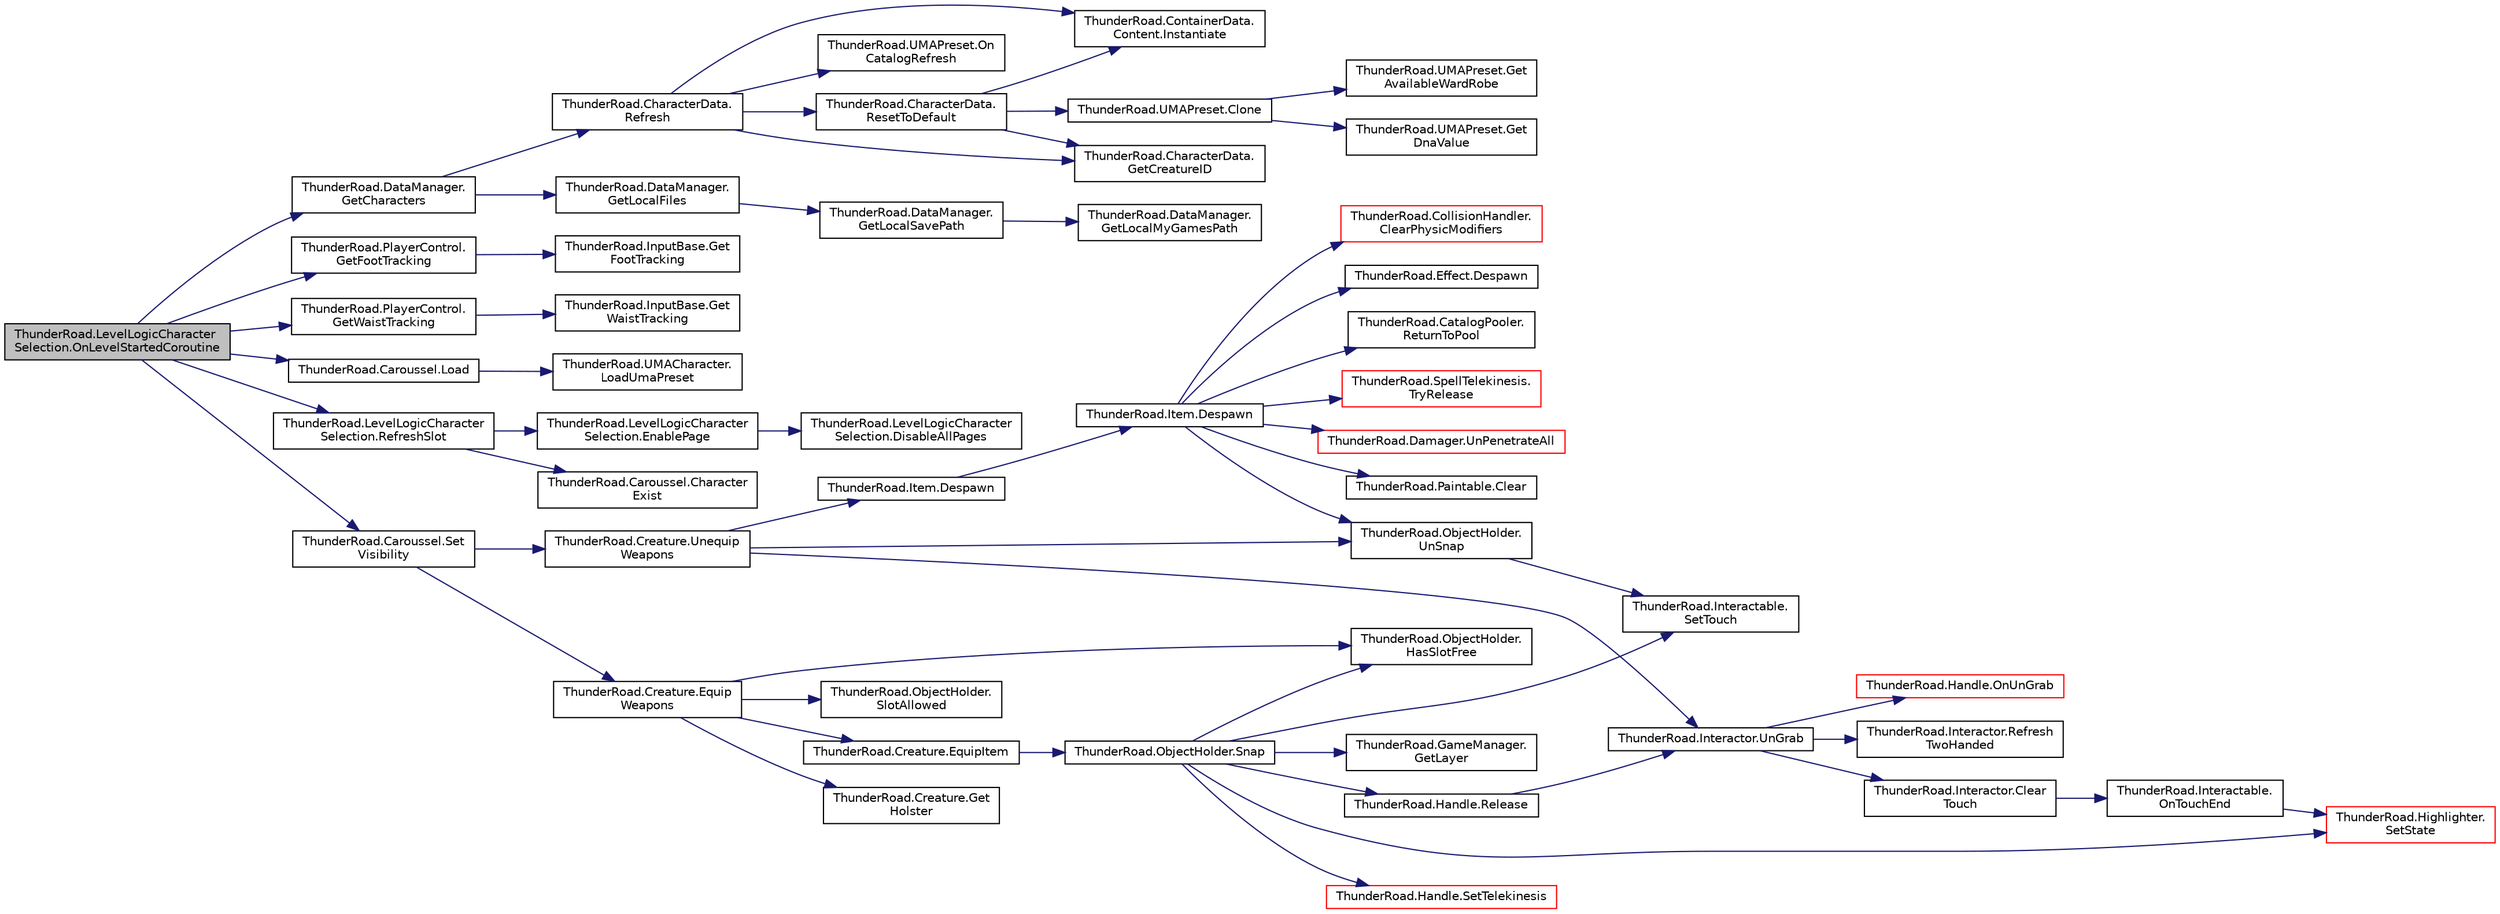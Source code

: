 digraph "ThunderRoad.LevelLogicCharacterSelection.OnLevelStartedCoroutine"
{
 // LATEX_PDF_SIZE
  edge [fontname="Helvetica",fontsize="10",labelfontname="Helvetica",labelfontsize="10"];
  node [fontname="Helvetica",fontsize="10",shape=record];
  rankdir="LR";
  Node1 [label="ThunderRoad.LevelLogicCharacter\lSelection.OnLevelStartedCoroutine",height=0.2,width=0.4,color="black", fillcolor="grey75", style="filled", fontcolor="black",tooltip="Called when [level started coroutine]."];
  Node1 -> Node2 [color="midnightblue",fontsize="10",style="solid",fontname="Helvetica"];
  Node2 [label="ThunderRoad.DataManager.\lGetCharacters",height=0.2,width=0.4,color="black", fillcolor="white", style="filled",URL="$class_thunder_road_1_1_data_manager.html#a4fe30ef9954d81384f37d87d41d5e233",tooltip="Gets the characters."];
  Node2 -> Node3 [color="midnightblue",fontsize="10",style="solid",fontname="Helvetica"];
  Node3 [label="ThunderRoad.DataManager.\lGetLocalFiles",height=0.2,width=0.4,color="black", fillcolor="white", style="filled",URL="$class_thunder_road_1_1_data_manager.html#acb07937cbb7f4be9f336406deba4cd11",tooltip="Gets the local files."];
  Node3 -> Node4 [color="midnightblue",fontsize="10",style="solid",fontname="Helvetica"];
  Node4 [label="ThunderRoad.DataManager.\lGetLocalSavePath",height=0.2,width=0.4,color="black", fillcolor="white", style="filled",URL="$class_thunder_road_1_1_data_manager.html#a30115c560573758abb0bc64ea9c24f17",tooltip="Gets the local save path."];
  Node4 -> Node5 [color="midnightblue",fontsize="10",style="solid",fontname="Helvetica"];
  Node5 [label="ThunderRoad.DataManager.\lGetLocalMyGamesPath",height=0.2,width=0.4,color="black", fillcolor="white", style="filled",URL="$class_thunder_road_1_1_data_manager.html#afcd74081b8ab8ed1db498162a4cdab56",tooltip="Gets the local my games path."];
  Node2 -> Node6 [color="midnightblue",fontsize="10",style="solid",fontname="Helvetica"];
  Node6 [label="ThunderRoad.CharacterData.\lRefresh",height=0.2,width=0.4,color="black", fillcolor="white", style="filled",URL="$class_thunder_road_1_1_character_data.html#a0cd96c580f64ff14da0bc6b7f6f9c075",tooltip="Refreshes this instance."];
  Node6 -> Node7 [color="midnightblue",fontsize="10",style="solid",fontname="Helvetica"];
  Node7 [label="ThunderRoad.CharacterData.\lGetCreatureID",height=0.2,width=0.4,color="black", fillcolor="white", style="filled",URL="$class_thunder_road_1_1_character_data.html#a59a5017394c29e81b6337c39f6573908",tooltip="Gets the creature identifier."];
  Node6 -> Node8 [color="midnightblue",fontsize="10",style="solid",fontname="Helvetica"];
  Node8 [label="ThunderRoad.ContainerData.\lContent.Instantiate",height=0.2,width=0.4,color="black", fillcolor="white", style="filled",URL="$class_thunder_road_1_1_container_data_1_1_content.html#a3129ed1891bc89dd1ec1002887f31d1b",tooltip="Instantiates this instance."];
  Node6 -> Node9 [color="midnightblue",fontsize="10",style="solid",fontname="Helvetica"];
  Node9 [label="ThunderRoad.UMAPreset.On\lCatalogRefresh",height=0.2,width=0.4,color="black", fillcolor="white", style="filled",URL="$class_thunder_road_1_1_u_m_a_preset.html#a71dbd62f7dab9ba819a2bb2c1050dee1",tooltip="Called when [catalog refresh]."];
  Node6 -> Node10 [color="midnightblue",fontsize="10",style="solid",fontname="Helvetica"];
  Node10 [label="ThunderRoad.CharacterData.\lResetToDefault",height=0.2,width=0.4,color="black", fillcolor="white", style="filled",URL="$class_thunder_road_1_1_character_data.html#aebf82ffd319f85ffe1cb5845e1dd9fec",tooltip="Resets to default."];
  Node10 -> Node11 [color="midnightblue",fontsize="10",style="solid",fontname="Helvetica"];
  Node11 [label="ThunderRoad.UMAPreset.Clone",height=0.2,width=0.4,color="black", fillcolor="white", style="filled",URL="$class_thunder_road_1_1_u_m_a_preset.html#a7c848abb747d4e0dc361485947904957",tooltip="Clones this instance."];
  Node11 -> Node12 [color="midnightblue",fontsize="10",style="solid",fontname="Helvetica"];
  Node12 [label="ThunderRoad.UMAPreset.Get\lAvailableWardRobe",height=0.2,width=0.4,color="black", fillcolor="white", style="filled",URL="$class_thunder_road_1_1_u_m_a_preset.html#ab22ab3e1d99809ed7cab7f7489434e16",tooltip="Gets the available ward robe."];
  Node11 -> Node13 [color="midnightblue",fontsize="10",style="solid",fontname="Helvetica"];
  Node13 [label="ThunderRoad.UMAPreset.Get\lDnaValue",height=0.2,width=0.4,color="black", fillcolor="white", style="filled",URL="$class_thunder_road_1_1_u_m_a_preset.html#acedceb3c36f3843136079ed694e35fae",tooltip="Gets the dna value."];
  Node10 -> Node7 [color="midnightblue",fontsize="10",style="solid",fontname="Helvetica"];
  Node10 -> Node8 [color="midnightblue",fontsize="10",style="solid",fontname="Helvetica"];
  Node1 -> Node14 [color="midnightblue",fontsize="10",style="solid",fontname="Helvetica"];
  Node14 [label="ThunderRoad.PlayerControl.\lGetFootTracking",height=0.2,width=0.4,color="black", fillcolor="white", style="filled",URL="$class_thunder_road_1_1_player_control.html#a67a914e31108598b664f7daa88734850",tooltip="Gets the foot tracking."];
  Node14 -> Node15 [color="midnightblue",fontsize="10",style="solid",fontname="Helvetica"];
  Node15 [label="ThunderRoad.InputBase.Get\lFootTracking",height=0.2,width=0.4,color="black", fillcolor="white", style="filled",URL="$class_thunder_road_1_1_input_base.html#a46bdc6bd1fe0a4fc72923af06c74afd3",tooltip="Gets the foot tracking."];
  Node1 -> Node16 [color="midnightblue",fontsize="10",style="solid",fontname="Helvetica"];
  Node16 [label="ThunderRoad.PlayerControl.\lGetWaistTracking",height=0.2,width=0.4,color="black", fillcolor="white", style="filled",URL="$class_thunder_road_1_1_player_control.html#a9db7d87dc955e52677e182683d36c45f",tooltip="Gets the waist tracking."];
  Node16 -> Node17 [color="midnightblue",fontsize="10",style="solid",fontname="Helvetica"];
  Node17 [label="ThunderRoad.InputBase.Get\lWaistTracking",height=0.2,width=0.4,color="black", fillcolor="white", style="filled",URL="$class_thunder_road_1_1_input_base.html#a68d0dae92f22754dfb2318706a5cf9f7",tooltip="Gets the waist tracking."];
  Node1 -> Node18 [color="midnightblue",fontsize="10",style="solid",fontname="Helvetica"];
  Node18 [label="ThunderRoad.Caroussel.Load",height=0.2,width=0.4,color="black", fillcolor="white", style="filled",URL="$class_thunder_road_1_1_caroussel.html#adce0440d35b50fa723f4c6ed606e9c87",tooltip="Loads the specified characters."];
  Node18 -> Node19 [color="midnightblue",fontsize="10",style="solid",fontname="Helvetica"];
  Node19 [label="ThunderRoad.UMACharacter.\lLoadUmaPreset",height=0.2,width=0.4,color="black", fillcolor="white", style="filled",URL="$class_thunder_road_1_1_u_m_a_character.html#a4c63b3e7e1ec23df9bfa764b706cdac2",tooltip="Loads the uma preset."];
  Node1 -> Node20 [color="midnightblue",fontsize="10",style="solid",fontname="Helvetica"];
  Node20 [label="ThunderRoad.LevelLogicCharacter\lSelection.RefreshSlot",height=0.2,width=0.4,color="black", fillcolor="white", style="filled",URL="$class_thunder_road_1_1_level_logic_character_selection.html#a7f9c44fd4cc59e8ea4dd2f7369896183",tooltip="Refreshes the slot."];
  Node20 -> Node21 [color="midnightblue",fontsize="10",style="solid",fontname="Helvetica"];
  Node21 [label="ThunderRoad.Caroussel.Character\lExist",height=0.2,width=0.4,color="black", fillcolor="white", style="filled",URL="$class_thunder_road_1_1_caroussel.html#acd7cb7fb23ac248fb3b69e60be69d8cc",tooltip="Characters the exist."];
  Node20 -> Node22 [color="midnightblue",fontsize="10",style="solid",fontname="Helvetica"];
  Node22 [label="ThunderRoad.LevelLogicCharacter\lSelection.EnablePage",height=0.2,width=0.4,color="black", fillcolor="white", style="filled",URL="$class_thunder_road_1_1_level_logic_character_selection.html#ae2cc22603fa0a939f215a503aaffbcca",tooltip="Enables the page."];
  Node22 -> Node23 [color="midnightblue",fontsize="10",style="solid",fontname="Helvetica"];
  Node23 [label="ThunderRoad.LevelLogicCharacter\lSelection.DisableAllPages",height=0.2,width=0.4,color="black", fillcolor="white", style="filled",URL="$class_thunder_road_1_1_level_logic_character_selection.html#a2b1a1e13f2f5c14c6805cbb5c0e98661",tooltip="Disables all pages."];
  Node1 -> Node24 [color="midnightblue",fontsize="10",style="solid",fontname="Helvetica"];
  Node24 [label="ThunderRoad.Caroussel.Set\lVisibility",height=0.2,width=0.4,color="black", fillcolor="white", style="filled",URL="$class_thunder_road_1_1_caroussel.html#a163f986ffebbdcd7cd50323973988436",tooltip="Sets the visibility."];
  Node24 -> Node25 [color="midnightblue",fontsize="10",style="solid",fontname="Helvetica"];
  Node25 [label="ThunderRoad.Creature.Equip\lWeapons",height=0.2,width=0.4,color="black", fillcolor="white", style="filled",URL="$class_thunder_road_1_1_creature.html#a16e5abc2dbf42f45166f744253c30f8d",tooltip="Equips the weapons."];
  Node25 -> Node26 [color="midnightblue",fontsize="10",style="solid",fontname="Helvetica"];
  Node26 [label="ThunderRoad.Creature.EquipItem",height=0.2,width=0.4,color="black", fillcolor="white", style="filled",URL="$class_thunder_road_1_1_creature.html#a624d37c7a5b177460e9981bc4e4902b9",tooltip="Equips the item."];
  Node26 -> Node27 [color="midnightblue",fontsize="10",style="solid",fontname="Helvetica"];
  Node27 [label="ThunderRoad.ObjectHolder.Snap",height=0.2,width=0.4,color="black", fillcolor="white", style="filled",URL="$class_thunder_road_1_1_object_holder.html#adb84c0b43d1a74cb5f1843c2e5dc8921",tooltip="Snaps the specified object to hold."];
  Node27 -> Node28 [color="midnightblue",fontsize="10",style="solid",fontname="Helvetica"];
  Node28 [label="ThunderRoad.GameManager.\lGetLayer",height=0.2,width=0.4,color="black", fillcolor="white", style="filled",URL="$class_thunder_road_1_1_game_manager.html#a4b7e3521ff92f30374062207b6e30352",tooltip="Gets the layer."];
  Node27 -> Node29 [color="midnightblue",fontsize="10",style="solid",fontname="Helvetica"];
  Node29 [label="ThunderRoad.ObjectHolder.\lHasSlotFree",height=0.2,width=0.4,color="black", fillcolor="white", style="filled",URL="$class_thunder_road_1_1_object_holder.html#af08b8074e886b6bb10a54ba31efefcdb",tooltip="Determines whether [has slot free]."];
  Node27 -> Node30 [color="midnightblue",fontsize="10",style="solid",fontname="Helvetica"];
  Node30 [label="ThunderRoad.Handle.Release",height=0.2,width=0.4,color="black", fillcolor="white", style="filled",URL="$class_thunder_road_1_1_handle.html#a03e56c48156f1614f5167d717b101624",tooltip="Releases this instance."];
  Node30 -> Node31 [color="midnightblue",fontsize="10",style="solid",fontname="Helvetica"];
  Node31 [label="ThunderRoad.Interactor.UnGrab",height=0.2,width=0.4,color="black", fillcolor="white", style="filled",URL="$class_thunder_road_1_1_interactor.html#aac5f1c05c892d8f18262b910ba75c8ae",tooltip="Uns the grab."];
  Node31 -> Node32 [color="midnightblue",fontsize="10",style="solid",fontname="Helvetica"];
  Node32 [label="ThunderRoad.Interactor.Clear\lTouch",height=0.2,width=0.4,color="black", fillcolor="white", style="filled",URL="$class_thunder_road_1_1_interactor.html#a32bff7045c10e93443547097126de42e",tooltip="Clears the touch."];
  Node32 -> Node33 [color="midnightblue",fontsize="10",style="solid",fontname="Helvetica"];
  Node33 [label="ThunderRoad.Interactable.\lOnTouchEnd",height=0.2,width=0.4,color="black", fillcolor="white", style="filled",URL="$class_thunder_road_1_1_interactable.html#a33c2f46971a169e09a6430afeee14039",tooltip="Called when [touch end]."];
  Node33 -> Node34 [color="midnightblue",fontsize="10",style="solid",fontname="Helvetica"];
  Node34 [label="ThunderRoad.Highlighter.\lSetState",height=0.2,width=0.4,color="red", fillcolor="white", style="filled",URL="$class_thunder_road_1_1_highlighter.html#aa1487a513b92c7ebb44777930e1bed55",tooltip="Sets the state."];
  Node31 -> Node40 [color="midnightblue",fontsize="10",style="solid",fontname="Helvetica"];
  Node40 [label="ThunderRoad.Handle.OnUnGrab",height=0.2,width=0.4,color="red", fillcolor="white", style="filled",URL="$class_thunder_road_1_1_handle.html#a75074ab7acb56294512dada6437cd799",tooltip="Called when [un grab]."];
  Node31 -> Node85 [color="midnightblue",fontsize="10",style="solid",fontname="Helvetica"];
  Node85 [label="ThunderRoad.Interactor.Refresh\lTwoHanded",height=0.2,width=0.4,color="black", fillcolor="white", style="filled",URL="$class_thunder_road_1_1_interactor.html#ac449186e620c7fef417dc1cad4abaf32",tooltip="Refreshes the two handed."];
  Node27 -> Node34 [color="midnightblue",fontsize="10",style="solid",fontname="Helvetica"];
  Node27 -> Node54 [color="midnightblue",fontsize="10",style="solid",fontname="Helvetica"];
  Node54 [label="ThunderRoad.Handle.SetTelekinesis",height=0.2,width=0.4,color="red", fillcolor="white", style="filled",URL="$class_thunder_road_1_1_handle.html#ab6f935bbaaeb51473b8dd68c25108200",tooltip="Sets the telekinesis."];
  Node27 -> Node86 [color="midnightblue",fontsize="10",style="solid",fontname="Helvetica"];
  Node86 [label="ThunderRoad.Interactable.\lSetTouch",height=0.2,width=0.4,color="black", fillcolor="white", style="filled",URL="$class_thunder_road_1_1_interactable.html#a050a5fc51f8a10b6d1743c45f4de908a",tooltip="Sets the touch."];
  Node25 -> Node87 [color="midnightblue",fontsize="10",style="solid",fontname="Helvetica"];
  Node87 [label="ThunderRoad.Creature.Get\lHolster",height=0.2,width=0.4,color="black", fillcolor="white", style="filled",URL="$class_thunder_road_1_1_creature.html#a399918eab4a5113b2052ff424be619f0",tooltip="Gets the holster."];
  Node25 -> Node29 [color="midnightblue",fontsize="10",style="solid",fontname="Helvetica"];
  Node25 -> Node88 [color="midnightblue",fontsize="10",style="solid",fontname="Helvetica"];
  Node88 [label="ThunderRoad.ObjectHolder.\lSlotAllowed",height=0.2,width=0.4,color="black", fillcolor="white", style="filled",URL="$class_thunder_road_1_1_object_holder.html#ac5325e3cad93a97c2d89f2625cbd89dc",tooltip="Slots the allowed."];
  Node24 -> Node89 [color="midnightblue",fontsize="10",style="solid",fontname="Helvetica"];
  Node89 [label="ThunderRoad.Creature.Unequip\lWeapons",height=0.2,width=0.4,color="black", fillcolor="white", style="filled",URL="$class_thunder_road_1_1_creature.html#a26d0fbb655182d75c8e369057ab5e85d",tooltip="Unequips the weapons."];
  Node89 -> Node90 [color="midnightblue",fontsize="10",style="solid",fontname="Helvetica"];
  Node90 [label="ThunderRoad.Item.Despawn",height=0.2,width=0.4,color="black", fillcolor="white", style="filled",URL="$class_thunder_road_1_1_item.html#a6bc9fe525c3098357fb3064477cd5d25",tooltip="Despawns the specified delay."];
  Node90 -> Node91 [color="midnightblue",fontsize="10",style="solid",fontname="Helvetica"];
  Node91 [label="ThunderRoad.Item.Despawn",height=0.2,width=0.4,color="black", fillcolor="white", style="filled",URL="$class_thunder_road_1_1_item.html#a6abf7a0bc00f7af7637d9e998bc6b64e",tooltip="Despawns this instance."];
  Node91 -> Node92 [color="midnightblue",fontsize="10",style="solid",fontname="Helvetica"];
  Node92 [label="ThunderRoad.Paintable.Clear",height=0.2,width=0.4,color="black", fillcolor="white", style="filled",URL="$class_thunder_road_1_1_paintable.html#ac8d5a04bf9e92485c895110b2d15a317",tooltip="Clears this instance."];
  Node91 -> Node93 [color="midnightblue",fontsize="10",style="solid",fontname="Helvetica"];
  Node93 [label="ThunderRoad.CollisionHandler.\lClearPhysicModifiers",height=0.2,width=0.4,color="red", fillcolor="white", style="filled",URL="$class_thunder_road_1_1_collision_handler.html#aad7c842f675bc850a9fab4be9bc42aae",tooltip="Clears the physic modifiers."];
  Node91 -> Node95 [color="midnightblue",fontsize="10",style="solid",fontname="Helvetica"];
  Node95 [label="ThunderRoad.Effect.Despawn",height=0.2,width=0.4,color="black", fillcolor="white", style="filled",URL="$class_thunder_road_1_1_effect.html#ac6e493020ac6c4135aeae266f8004594",tooltip="Despawns this instance."];
  Node91 -> Node96 [color="midnightblue",fontsize="10",style="solid",fontname="Helvetica"];
  Node96 [label="ThunderRoad.CatalogPooler.\lReturnToPool",height=0.2,width=0.4,color="black", fillcolor="white", style="filled",URL="$class_thunder_road_1_1_catalog_pooler.html#abd332139fb6f6805b5e1f900ebb2b050",tooltip="Returns to pool."];
  Node91 -> Node97 [color="midnightblue",fontsize="10",style="solid",fontname="Helvetica"];
  Node97 [label="ThunderRoad.SpellTelekinesis.\lTryRelease",height=0.2,width=0.4,color="red", fillcolor="white", style="filled",URL="$class_thunder_road_1_1_spell_telekinesis.html#a7bdbcedcad4520550081bbe13f9d3105",tooltip="Tries the release."];
  Node91 -> Node109 [color="midnightblue",fontsize="10",style="solid",fontname="Helvetica"];
  Node109 [label="ThunderRoad.Damager.UnPenetrateAll",height=0.2,width=0.4,color="red", fillcolor="white", style="filled",URL="$class_thunder_road_1_1_damager.html#a528d5f921eb60bf5695fe265e5223702",tooltip="Uns the penetrate all."];
  Node91 -> Node113 [color="midnightblue",fontsize="10",style="solid",fontname="Helvetica"];
  Node113 [label="ThunderRoad.ObjectHolder.\lUnSnap",height=0.2,width=0.4,color="black", fillcolor="white", style="filled",URL="$class_thunder_road_1_1_object_holder.html#aba8506d2ba878d1dee5e17d7c9738a41",tooltip="Uns the snap."];
  Node113 -> Node86 [color="midnightblue",fontsize="10",style="solid",fontname="Helvetica"];
  Node89 -> Node31 [color="midnightblue",fontsize="10",style="solid",fontname="Helvetica"];
  Node89 -> Node113 [color="midnightblue",fontsize="10",style="solid",fontname="Helvetica"];
}
